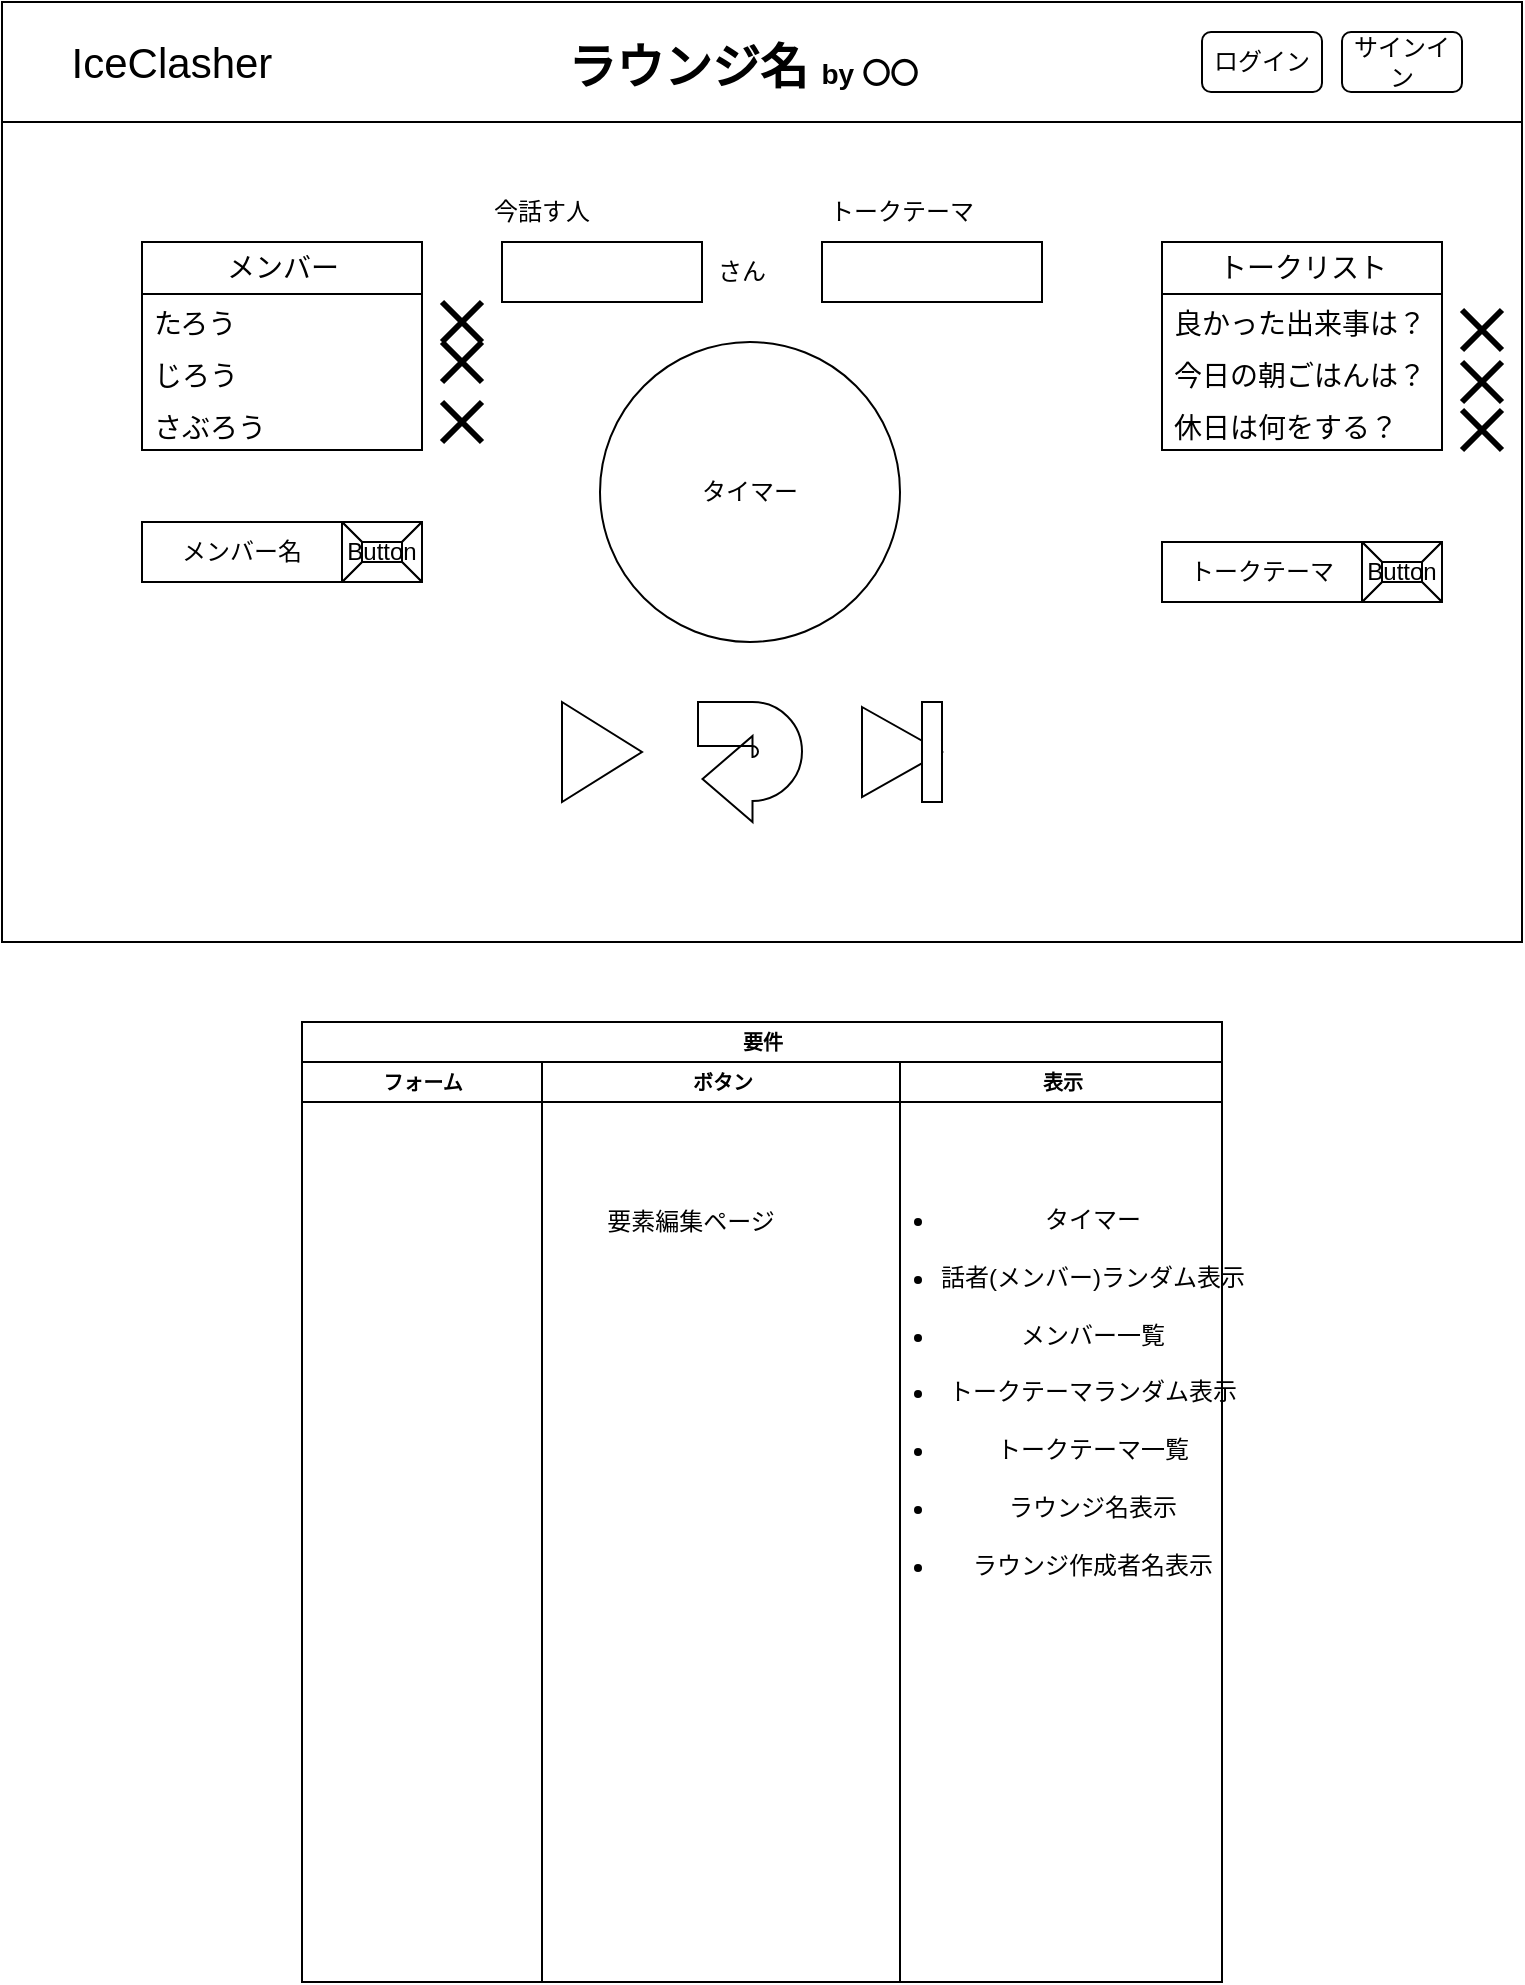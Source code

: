 <mxfile>
    <diagram id="pV5KjOD97tGY8gdMDKQX" name="ページ1">
        <mxGraphModel dx="1290" dy="881" grid="1" gridSize="10" guides="1" tooltips="1" connect="1" arrows="1" fold="1" page="1" pageScale="1" pageWidth="827" pageHeight="1169" math="0" shadow="0">
            <root>
                <mxCell id="0"/>
                <mxCell id="1" parent="0"/>
                <mxCell id="2" value="" style="rounded=0;whiteSpace=wrap;html=1;" parent="1" vertex="1">
                    <mxGeometry x="40" y="40" width="760" height="470" as="geometry"/>
                </mxCell>
                <mxCell id="3" value="" style="rounded=0;whiteSpace=wrap;html=1;" parent="1" vertex="1">
                    <mxGeometry x="40" y="40" width="760" height="60" as="geometry"/>
                </mxCell>
                <mxCell id="4" value="ログイン" style="rounded=1;whiteSpace=wrap;html=1;" parent="1" vertex="1">
                    <mxGeometry x="640" y="55" width="60" height="30" as="geometry"/>
                </mxCell>
                <mxCell id="5" value="サインイン" style="rounded=1;whiteSpace=wrap;html=1;" parent="1" vertex="1">
                    <mxGeometry x="710" y="55" width="60" height="30" as="geometry"/>
                </mxCell>
                <mxCell id="8" value="IceClasher" style="text;html=1;strokeColor=none;fillColor=none;align=center;verticalAlign=middle;whiteSpace=wrap;rounded=0;fontSize=21;" parent="1" vertex="1">
                    <mxGeometry x="70" y="47.5" width="110" height="45" as="geometry"/>
                </mxCell>
                <mxCell id="9" value="要件" style="swimlane;childLayout=stackLayout;resizeParent=1;resizeParentMax=0;startSize=20;html=1;fontSize=10;" parent="1" vertex="1">
                    <mxGeometry x="190" y="550" width="460.0" height="480" as="geometry"/>
                </mxCell>
                <mxCell id="10" value="フォーム" style="swimlane;startSize=20;html=1;fontSize=10;" parent="9" vertex="1">
                    <mxGeometry y="20" width="120" height="460" as="geometry"/>
                </mxCell>
                <mxCell id="11" value="ボタン" style="swimlane;startSize=20;html=1;fontSize=10;" parent="9" vertex="1">
                    <mxGeometry x="120" y="20" width="179.0" height="460" as="geometry"/>
                </mxCell>
                <mxCell id="14" value="要素編集ページ" style="text;html=1;align=center;verticalAlign=middle;resizable=0;points=[];autosize=1;strokeColor=none;fillColor=none;" vertex="1" parent="11">
                    <mxGeometry x="19.0" y="65" width="110" height="30" as="geometry"/>
                </mxCell>
                <mxCell id="12" value="表示" style="swimlane;startSize=20;html=1;fontSize=10;" parent="9" vertex="1">
                    <mxGeometry x="299.0" y="20" width="161" height="460" as="geometry"/>
                </mxCell>
                <mxCell id="15" value="&lt;ul&gt;&lt;br/&gt;&lt;li&gt;タイマー&lt;/li&gt;&lt;br/&gt;&lt;li&gt;話者(メンバー)ランダム表示&lt;/li&gt;&lt;br/&gt;&lt;li&gt;メンバー一覧&lt;/li&gt;&lt;br/&gt;&lt;li&gt;トークテーマランダム表示&lt;/li&gt;&lt;br/&gt;&lt;li&gt;トークテーマ一覧&lt;/li&gt;&lt;br/&gt;&lt;li&gt;ラウンジ名表示&lt;/li&gt;&lt;br/&gt;&lt;li&gt;ラウンジ作成者名表示&lt;/li&gt;&lt;br/&gt;&lt;/ul&gt;" style="text;html=1;align=center;verticalAlign=middle;resizable=0;points=[];autosize=1;strokeColor=none;fillColor=none;" vertex="1" parent="12">
                    <mxGeometry x="-29" y="15" width="210" height="300" as="geometry"/>
                </mxCell>
                <mxCell id="16" value="タイマー" style="ellipse;whiteSpace=wrap;html=1;aspect=fixed;" vertex="1" parent="1">
                    <mxGeometry x="339" y="210" width="150" height="150" as="geometry"/>
                </mxCell>
                <mxCell id="17" value="" style="rounded=0;whiteSpace=wrap;html=1;" vertex="1" parent="1">
                    <mxGeometry x="290" y="160" width="100" height="30" as="geometry"/>
                </mxCell>
                <mxCell id="18" value="" style="rounded=0;whiteSpace=wrap;html=1;" vertex="1" parent="1">
                    <mxGeometry x="450" y="160" width="110" height="30" as="geometry"/>
                </mxCell>
                <mxCell id="19" value="さん" style="text;html=1;strokeColor=none;fillColor=none;align=center;verticalAlign=middle;whiteSpace=wrap;rounded=0;" vertex="1" parent="1">
                    <mxGeometry x="380" y="160" width="60" height="30" as="geometry"/>
                </mxCell>
                <mxCell id="20" value="トークテーマ" style="text;html=1;strokeColor=none;fillColor=none;align=center;verticalAlign=middle;whiteSpace=wrap;rounded=0;" vertex="1" parent="1">
                    <mxGeometry x="420" y="130" width="140" height="30" as="geometry"/>
                </mxCell>
                <mxCell id="21" value="" style="triangle;whiteSpace=wrap;html=1;" vertex="1" parent="1">
                    <mxGeometry x="320" y="390" width="40" height="50" as="geometry"/>
                </mxCell>
                <mxCell id="22" value="今話す人" style="text;html=1;strokeColor=none;fillColor=none;align=center;verticalAlign=middle;whiteSpace=wrap;rounded=0;" vertex="1" parent="1">
                    <mxGeometry x="240" y="130" width="140" height="30" as="geometry"/>
                </mxCell>
                <mxCell id="24" value="" style="triangle;whiteSpace=wrap;html=1;" vertex="1" parent="1">
                    <mxGeometry x="470" y="392.5" width="40" height="45" as="geometry"/>
                </mxCell>
                <mxCell id="25" value="" style="rounded=0;whiteSpace=wrap;html=1;" vertex="1" parent="1">
                    <mxGeometry x="500" y="390" width="10" height="50" as="geometry"/>
                </mxCell>
                <mxCell id="26" value="ラウンジ名 &lt;font style=&quot;font-size: 14px;&quot;&gt;by 〇〇&lt;/font&gt;" style="text;strokeColor=none;fillColor=none;html=1;fontSize=24;fontStyle=1;verticalAlign=middle;align=center;" vertex="1" parent="1">
                    <mxGeometry x="360" y="52.5" width="100" height="40" as="geometry"/>
                </mxCell>
                <mxCell id="27" value="トークリスト" style="swimlane;fontStyle=0;childLayout=stackLayout;horizontal=1;startSize=26;fillColor=none;horizontalStack=0;resizeParent=1;resizeParentMax=0;resizeLast=0;collapsible=1;marginBottom=0;html=1;fontSize=14;" vertex="1" parent="1">
                    <mxGeometry x="620" y="160" width="140" height="104" as="geometry"/>
                </mxCell>
                <mxCell id="28" value="良かった出来事は？" style="text;strokeColor=none;fillColor=none;align=left;verticalAlign=top;spacingLeft=4;spacingRight=4;overflow=hidden;rotatable=0;points=[[0,0.5],[1,0.5]];portConstraint=eastwest;whiteSpace=wrap;html=1;fontSize=14;" vertex="1" parent="27">
                    <mxGeometry y="26" width="140" height="26" as="geometry"/>
                </mxCell>
                <mxCell id="29" value="今日の朝ごはんは？" style="text;strokeColor=none;fillColor=none;align=left;verticalAlign=top;spacingLeft=4;spacingRight=4;overflow=hidden;rotatable=0;points=[[0,0.5],[1,0.5]];portConstraint=eastwest;whiteSpace=wrap;html=1;fontSize=14;" vertex="1" parent="27">
                    <mxGeometry y="52" width="140" height="26" as="geometry"/>
                </mxCell>
                <mxCell id="30" value="休日は何をする？" style="text;strokeColor=none;fillColor=none;align=left;verticalAlign=top;spacingLeft=4;spacingRight=4;overflow=hidden;rotatable=0;points=[[0,0.5],[1,0.5]];portConstraint=eastwest;whiteSpace=wrap;html=1;fontSize=14;" vertex="1" parent="27">
                    <mxGeometry y="78" width="140" height="26" as="geometry"/>
                </mxCell>
                <mxCell id="31" value="メンバー" style="swimlane;fontStyle=0;childLayout=stackLayout;horizontal=1;startSize=26;fillColor=none;horizontalStack=0;resizeParent=1;resizeParentMax=0;resizeLast=0;collapsible=1;marginBottom=0;html=1;fontSize=14;" vertex="1" parent="1">
                    <mxGeometry x="110" y="160" width="140" height="104" as="geometry"/>
                </mxCell>
                <mxCell id="32" value="たろう" style="text;strokeColor=none;fillColor=none;align=left;verticalAlign=top;spacingLeft=4;spacingRight=4;overflow=hidden;rotatable=0;points=[[0,0.5],[1,0.5]];portConstraint=eastwest;whiteSpace=wrap;html=1;fontSize=14;" vertex="1" parent="31">
                    <mxGeometry y="26" width="140" height="26" as="geometry"/>
                </mxCell>
                <mxCell id="33" value="じろう" style="text;strokeColor=none;fillColor=none;align=left;verticalAlign=top;spacingLeft=4;spacingRight=4;overflow=hidden;rotatable=0;points=[[0,0.5],[1,0.5]];portConstraint=eastwest;whiteSpace=wrap;html=1;fontSize=14;" vertex="1" parent="31">
                    <mxGeometry y="52" width="140" height="26" as="geometry"/>
                </mxCell>
                <mxCell id="34" value="さぶろう" style="text;strokeColor=none;fillColor=none;align=left;verticalAlign=top;spacingLeft=4;spacingRight=4;overflow=hidden;rotatable=0;points=[[0,0.5],[1,0.5]];portConstraint=eastwest;whiteSpace=wrap;html=1;fontSize=14;" vertex="1" parent="31">
                    <mxGeometry y="78" width="140" height="26" as="geometry"/>
                </mxCell>
                <mxCell id="37" value="メンバー名" style="rounded=0;whiteSpace=wrap;html=1;" vertex="1" parent="1">
                    <mxGeometry x="110" y="300" width="100" height="30" as="geometry"/>
                </mxCell>
                <mxCell id="38" value="Button" style="labelPosition=center;verticalLabelPosition=middle;align=center;html=1;shape=mxgraph.basic.button;dx=10;whiteSpace=wrap;" vertex="1" parent="1">
                    <mxGeometry x="210" y="300" width="40" height="30" as="geometry"/>
                </mxCell>
                <mxCell id="39" value="" style="shape=umlDestroy;whiteSpace=wrap;html=1;strokeWidth=3;" vertex="1" parent="1">
                    <mxGeometry x="260" y="190" width="20" height="20" as="geometry"/>
                </mxCell>
                <mxCell id="40" value="" style="shape=umlDestroy;whiteSpace=wrap;html=1;strokeWidth=3;" vertex="1" parent="1">
                    <mxGeometry x="260" y="210" width="20" height="20" as="geometry"/>
                </mxCell>
                <mxCell id="41" value="" style="shape=umlDestroy;whiteSpace=wrap;html=1;strokeWidth=3;" vertex="1" parent="1">
                    <mxGeometry x="260" y="240" width="20" height="20" as="geometry"/>
                </mxCell>
                <mxCell id="44" value="" style="shape=umlDestroy;whiteSpace=wrap;html=1;strokeWidth=3;" vertex="1" parent="1">
                    <mxGeometry x="770" y="194" width="20" height="20" as="geometry"/>
                </mxCell>
                <mxCell id="45" value="" style="shape=umlDestroy;whiteSpace=wrap;html=1;strokeWidth=3;" vertex="1" parent="1">
                    <mxGeometry x="770" y="244" width="20" height="20" as="geometry"/>
                </mxCell>
                <mxCell id="46" value="" style="shape=umlDestroy;whiteSpace=wrap;html=1;strokeWidth=3;" vertex="1" parent="1">
                    <mxGeometry x="770" y="220" width="20" height="20" as="geometry"/>
                </mxCell>
                <mxCell id="47" value="Button" style="labelPosition=center;verticalLabelPosition=middle;align=center;html=1;shape=mxgraph.basic.button;dx=10;whiteSpace=wrap;" vertex="1" parent="1">
                    <mxGeometry x="720" y="310" width="40" height="30" as="geometry"/>
                </mxCell>
                <mxCell id="48" value="トークテーマ" style="rounded=0;whiteSpace=wrap;html=1;" vertex="1" parent="1">
                    <mxGeometry x="620" y="310" width="100" height="30" as="geometry"/>
                </mxCell>
                <mxCell id="49" value="" style="html=1;shadow=0;dashed=0;align=center;verticalAlign=middle;shape=mxgraph.arrows2.uTurnArrow;dy=11;arrowHead=43;dx2=25;fontSize=14;direction=west;" vertex="1" parent="1">
                    <mxGeometry x="388" y="390" width="52" height="60" as="geometry"/>
                </mxCell>
            </root>
        </mxGraphModel>
    </diagram>
</mxfile>
